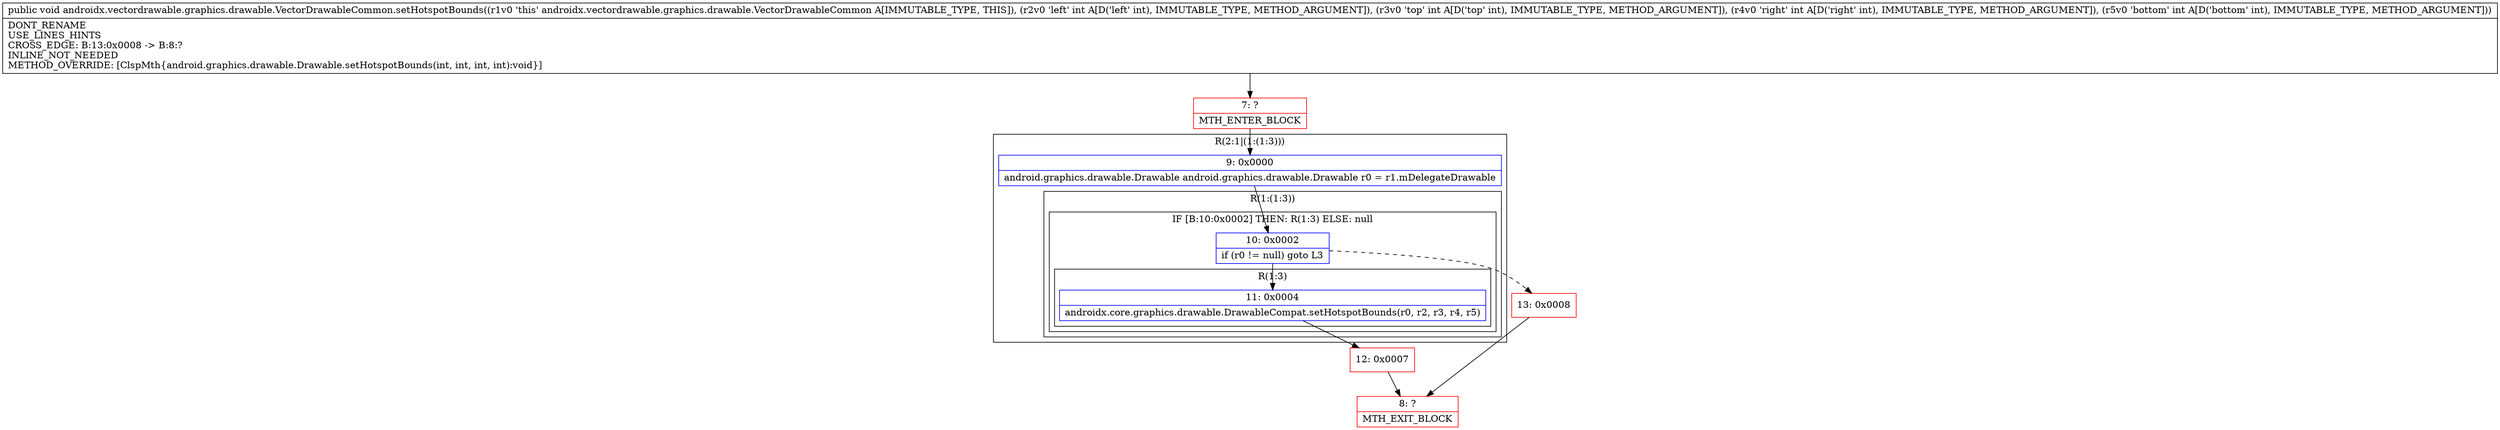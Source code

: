 digraph "CFG forandroidx.vectordrawable.graphics.drawable.VectorDrawableCommon.setHotspotBounds(IIII)V" {
subgraph cluster_Region_1395481912 {
label = "R(2:1|(1:(1:3)))";
node [shape=record,color=blue];
Node_9 [shape=record,label="{9\:\ 0x0000|android.graphics.drawable.Drawable android.graphics.drawable.Drawable r0 = r1.mDelegateDrawable\l}"];
subgraph cluster_Region_880665681 {
label = "R(1:(1:3))";
node [shape=record,color=blue];
subgraph cluster_IfRegion_1630737196 {
label = "IF [B:10:0x0002] THEN: R(1:3) ELSE: null";
node [shape=record,color=blue];
Node_10 [shape=record,label="{10\:\ 0x0002|if (r0 != null) goto L3\l}"];
subgraph cluster_Region_178380560 {
label = "R(1:3)";
node [shape=record,color=blue];
Node_11 [shape=record,label="{11\:\ 0x0004|androidx.core.graphics.drawable.DrawableCompat.setHotspotBounds(r0, r2, r3, r4, r5)\l}"];
}
}
}
}
Node_7 [shape=record,color=red,label="{7\:\ ?|MTH_ENTER_BLOCK\l}"];
Node_12 [shape=record,color=red,label="{12\:\ 0x0007}"];
Node_8 [shape=record,color=red,label="{8\:\ ?|MTH_EXIT_BLOCK\l}"];
Node_13 [shape=record,color=red,label="{13\:\ 0x0008}"];
MethodNode[shape=record,label="{public void androidx.vectordrawable.graphics.drawable.VectorDrawableCommon.setHotspotBounds((r1v0 'this' androidx.vectordrawable.graphics.drawable.VectorDrawableCommon A[IMMUTABLE_TYPE, THIS]), (r2v0 'left' int A[D('left' int), IMMUTABLE_TYPE, METHOD_ARGUMENT]), (r3v0 'top' int A[D('top' int), IMMUTABLE_TYPE, METHOD_ARGUMENT]), (r4v0 'right' int A[D('right' int), IMMUTABLE_TYPE, METHOD_ARGUMENT]), (r5v0 'bottom' int A[D('bottom' int), IMMUTABLE_TYPE, METHOD_ARGUMENT]))  | DONT_RENAME\lUSE_LINES_HINTS\lCROSS_EDGE: B:13:0x0008 \-\> B:8:?\lINLINE_NOT_NEEDED\lMETHOD_OVERRIDE: [ClspMth\{android.graphics.drawable.Drawable.setHotspotBounds(int, int, int, int):void\}]\l}"];
MethodNode -> Node_7;Node_9 -> Node_10;
Node_10 -> Node_11;
Node_10 -> Node_13[style=dashed];
Node_11 -> Node_12;
Node_7 -> Node_9;
Node_12 -> Node_8;
Node_13 -> Node_8;
}

